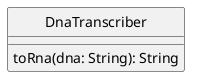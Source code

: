 @startuml
skinparam classAttributeIconSize 0
skinparam monochrome true
hide circle

class DnaTranscriber {
  toRna(dna: String): String
}
@enduml